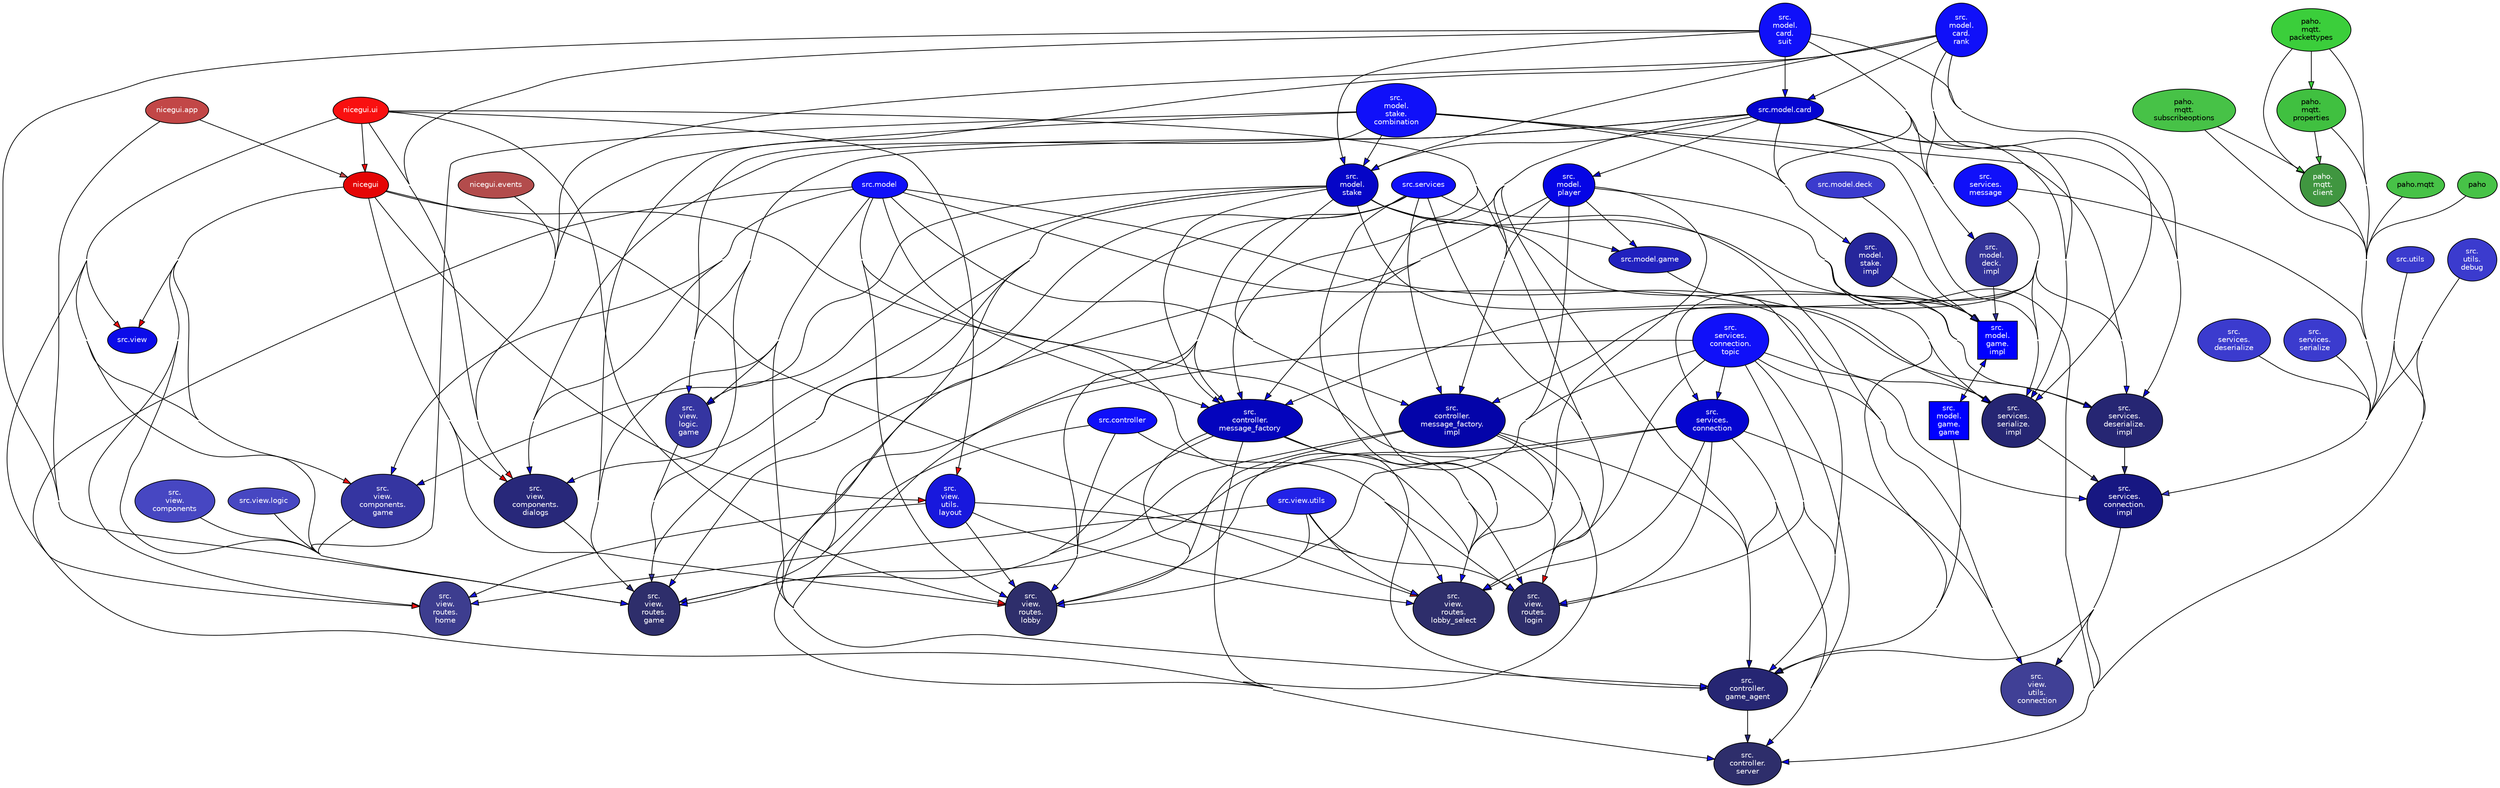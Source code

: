 digraph G {
    concentrate = true;

    rankdir = TB;
    node [style=filled,fillcolor="#ffffff",fontcolor="#000000",fontname=Helvetica,fontsize=10];

    nicegui [fillcolor="#e50505",fontcolor="#ffffff"];
    nicegui_app [fillcolor="#c24747",fontcolor="#ffffff",label="nicegui.app"];
    nicegui_events [fillcolor="#b34c4c",fontcolor="#ffffff",label="nicegui.events"];
    nicegui_ui [fillcolor="#f91010",fontcolor="#ffffff",label="nicegui.ui"];
    paho [fillcolor="#47c247"];
    paho_mqtt [fillcolor="#47c247",label="paho.mqtt"];
    paho_mqtt_client [fillcolor="#409640",fontcolor="#ffffff",label="paho\.\nmqtt\.\nclient"];
    paho_mqtt_packettypes [fillcolor="#3bce3b",label="paho\.\nmqtt\.\npackettypes"];
    paho_mqtt_properties [fillcolor="#40c040",label="paho\.\nmqtt\.\nproperties"];
    paho_mqtt_subscribeoptions [fillcolor="#47c247",label="paho\.\nmqtt\.\nsubscribeoptions"];
    src_controller [fillcolor="#1010f9",fontcolor="#ffffff",label="src.controller"];
    src_controller_game_agent [fillcolor="#262673",fontcolor="#ffffff",label="src\.\ncontroller\.\ngame_agent"];
    src_controller_message_factory [fillcolor="#0404bd",fontcolor="#ffffff",label="src\.\ncontroller\.\nmessage_factory"];
    src_controller_message_factory_impl [fillcolor="#0404a9",fontcolor="#ffffff",label="src\.\ncontroller\.\nmessage_factory\.\nimpl"];
    src_controller_server [fillcolor="#2e2e6b",fontcolor="#ffffff",label="src\.\ncontroller\.\nserver"];
    src_model [fillcolor="#1010f9",fontcolor="#ffffff",label="src.model"];
    src_model_card [fillcolor="#0505d1",fontcolor="#ffffff",label="src.model.card"];
    src_model_card_rank [fillcolor="#1010f9",fontcolor="#ffffff",label="src\.\nmodel\.\ncard\.\nrank"];
    src_model_card_suit [fillcolor="#1010f9",fontcolor="#ffffff",label="src\.\nmodel\.\ncard\.\nsuit"];
    src_model_deck [fillcolor="#3b3bce",fontcolor="#ffffff",label="src.model.deck"];
    src_model_deck_impl [fillcolor="#333399",fontcolor="#ffffff",label="src\.\nmodel\.\ndeck\.\nimpl"];
    src_model_game [fillcolor="#2121bf",fontcolor="#ffffff",label="src.model.game"];
    src_model_game_game [fillcolor="blue",fontcolor="white",label="src\.\nmodel\.\ngame\.\ngame",shape="box"];
    src_model_game_impl [fillcolor="blue",fontcolor="white",label="src\.\nmodel\.\ngame\.\nimpl",shape="box"];
    src_model_player [fillcolor="#0505e5",fontcolor="#ffffff",label="src\.\nmodel\.\nplayer"];
    src_model_stake [fillcolor="#0505c7",fontcolor="#ffffff",label="src\.\nmodel\.\nstake"];
    src_model_stake_combination [fillcolor="#1010f9",fontcolor="#ffffff",label="src\.\nmodel\.\nstake\.\ncombination"];
    src_model_stake_impl [fillcolor="#26269b",fontcolor="#ffffff",label="src\.\nmodel\.\nstake\.\nimpl"];
    src_services [fillcolor="#1010f9",fontcolor="#ffffff",label="src.services"];
    src_services_connection [fillcolor="#0505d1",fontcolor="#ffffff",label="src\.\nservices\.\nconnection"];
    src_services_connection_impl [fillcolor="#171782",fontcolor="#ffffff",label="src\.\nservices\.\nconnection\.\nimpl"];
    src_services_connection_topic [fillcolor="#1010f9",fontcolor="#ffffff",label="src\.\nservices\.\nconnection\.\ntopic"];
    src_services_deserialize [fillcolor="#3b3bce",fontcolor="#ffffff",label="src\.\nservices\.\ndeserialize"];
    src_services_deserialize_impl [fillcolor="#262673",fontcolor="#ffffff",label="src\.\nservices\.\ndeserialize\.\nimpl"];
    src_services_message [fillcolor="#1010f9",fontcolor="#ffffff",label="src\.\nservices\.\nmessage"];
    src_services_serialize [fillcolor="#3b3bce",fontcolor="#ffffff",label="src\.\nservices\.\nserialize"];
    src_services_serialize_impl [fillcolor="#262673",fontcolor="#ffffff",label="src\.\nservices\.\nserialize\.\nimpl"];
    src_utils [fillcolor="#3b3bce",fontcolor="#ffffff",label="src.utils"];
    src_utils_debug [fillcolor="#3b3bce",fontcolor="#ffffff",label="src\.\nutils\.\ndebug"];
    src_view [fillcolor="#0c0ce9",fontcolor="#ffffff",label="src.view"];
    src_view_components [fillcolor="#4747c2",fontcolor="#ffffff",label="src\.\nview\.\ncomponents"];
    src_view_components_dialogs [fillcolor="#28287a",fontcolor="#ffffff",label="src\.\nview\.\ncomponents\.\ndialogs"];
    src_view_components_game [fillcolor="#3535a1",fontcolor="#ffffff",label="src\.\nview\.\ncomponents\.\ngame"];
    src_view_logic [fillcolor="#4747c2",fontcolor="#ffffff",label="src.view.logic"];
    src_view_logic_game [fillcolor="#3535a1",fontcolor="#ffffff",label="src\.\nview\.\nlogic\.\ngame"];
    src_view_routes_game [fillcolor="#2e2e6b",fontcolor="#ffffff",label="src\.\nview\.\nroutes\.\ngame"];
    src_view_routes_home [fillcolor="#3d3d8f",fontcolor="#ffffff",label="src\.\nview\.\nroutes\.\nhome"];
    src_view_routes_lobby [fillcolor="#2e2e6b",fontcolor="#ffffff",label="src\.\nview\.\nroutes\.\nlobby"];
    src_view_routes_lobby_select [fillcolor="#2e2e6b",fontcolor="#ffffff",label="src\.\nview\.\nroutes\.\nlobby_select"];
    src_view_routes_login [fillcolor="#2e2e6b",fontcolor="#ffffff",label="src\.\nview\.\nroutes\.\nlogin"];
    src_view_utils [fillcolor="#2222e7",fontcolor="#ffffff",label="src.view.utils"];
    src_view_utils_connection [fillcolor="#404096",fontcolor="#ffffff",label="src\.\nview\.\nutils\.\nconnection"];
    src_view_utils_layout [fillcolor="#1818dd",fontcolor="#ffffff",label="src\.\nview\.\nutils\.\nlayout"];
    nicegui -> src_view [fillcolor="#e50505",minlen="2"];
    nicegui -> src_view_components_dialogs [fillcolor="#e50505",minlen="4"];
    nicegui -> src_view_components_game [fillcolor="#e50505",minlen="4"];
    nicegui -> src_view_routes_game [fillcolor="#e50505",minlen="4"];
    nicegui -> src_view_routes_home [fillcolor="#e50505",minlen="4"];
    nicegui -> src_view_routes_lobby [fillcolor="#e50505",minlen="4"];
    nicegui -> src_view_routes_lobby_select [fillcolor="#e50505",minlen="4"];
    nicegui -> src_view_routes_login [fillcolor="#e50505",minlen="4"];
    nicegui -> src_view_utils_layout [fillcolor="#e50505",minlen="4"];
    nicegui_app -> nicegui [fillcolor="#c24747"];
    nicegui_app -> src_view_routes_game [fillcolor="#c24747",minlen="4"];
    nicegui_events -> src_view_components_dialogs [fillcolor="#b34c4c",minlen="4"];
    nicegui_ui -> nicegui [fillcolor="#f91010"];
    nicegui_ui -> src_view [fillcolor="#f91010",minlen="2"];
    nicegui_ui -> src_view_components_dialogs [fillcolor="#f91010",minlen="4"];
    nicegui_ui -> src_view_components_game [fillcolor="#f91010",minlen="4"];
    nicegui_ui -> src_view_routes_game [fillcolor="#f91010",minlen="4"];
    nicegui_ui -> src_view_routes_home [fillcolor="#f91010",minlen="4"];
    nicegui_ui -> src_view_routes_lobby [fillcolor="#f91010",minlen="4"];
    nicegui_ui -> src_view_routes_lobby_select [fillcolor="#f91010",minlen="4"];
    nicegui_ui -> src_view_routes_login [fillcolor="#f91010",minlen="4"];
    nicegui_ui -> src_view_utils_layout [fillcolor="#f91010",minlen="4"];
    paho -> src_services_connection_impl [fillcolor="#47c247",minlen="4"];
    paho_mqtt -> src_services_connection_impl [fillcolor="#47c247",minlen="4"];
    paho_mqtt_client -> src_services_connection_impl [fillcolor="#409640",minlen="4"];
    paho_mqtt_packettypes -> paho_mqtt_client [fillcolor="#3bce3b",weight="2"];
    paho_mqtt_packettypes -> paho_mqtt_properties [fillcolor="#3bce3b",weight="2"];
    paho_mqtt_packettypes -> src_services_connection_impl [fillcolor="#3bce3b",minlen="4"];
    paho_mqtt_properties -> paho_mqtt_client [fillcolor="#40c040",weight="2"];
    paho_mqtt_properties -> src_services_connection_impl [fillcolor="#40c040",minlen="4"];
    paho_mqtt_subscribeoptions -> paho_mqtt_client [fillcolor="#47c247",weight="2"];
    paho_mqtt_subscribeoptions -> src_services_connection_impl [fillcolor="#47c247",minlen="4"];
    src_controller -> src_view_routes_game [fillcolor="#1010f9",minlen="3"];
    src_controller -> src_view_routes_lobby [fillcolor="#1010f9",minlen="3"];
    src_controller -> src_view_routes_lobby_select [fillcolor="#1010f9",minlen="3"];
    src_controller -> src_view_routes_login [fillcolor="#1010f9",minlen="3"];
    src_controller_game_agent -> src_controller_server [fillcolor="#262673",weight="2"];
    src_controller_message_factory -> src_controller_game_agent [fillcolor="#0404bd",weight="2"];
    src_controller_message_factory -> src_controller_server [fillcolor="#0404bd",weight="2"];
    src_controller_message_factory -> src_view_routes_game [fillcolor="#0404bd",minlen="3"];
    src_controller_message_factory -> src_view_routes_lobby [fillcolor="#0404bd",minlen="3"];
    src_controller_message_factory -> src_view_routes_lobby_select [fillcolor="#0404bd",minlen="3"];
    src_controller_message_factory -> src_view_routes_login [fillcolor="#0404bd",minlen="3"];
    src_controller_message_factory_impl -> src_controller_game_agent [fillcolor="#0404a9",minlen="2",weight="2"];
    src_controller_message_factory_impl -> src_controller_server [fillcolor="#0404a9",minlen="2",weight="2"];
    src_controller_message_factory_impl -> src_view_routes_game [fillcolor="#0404a9",minlen="3"];
    src_controller_message_factory_impl -> src_view_routes_lobby [fillcolor="#0404a9",minlen="3"];
    src_controller_message_factory_impl -> src_view_routes_lobby_select [fillcolor="#0404a9",minlen="3"];
    src_controller_message_factory_impl -> src_view_routes_login [fillcolor="#0404a9",minlen="3"];
    src_model -> src_controller_game_agent [fillcolor="#1010f9",minlen="2"];
    src_model -> src_controller_message_factory [fillcolor="#1010f9",minlen="2"];
    src_model -> src_controller_message_factory_impl [fillcolor="#1010f9",minlen="3"];
    src_model -> src_controller_server [fillcolor="#1010f9",minlen="2"];
    src_model -> src_services_deserialize_impl [fillcolor="#1010f9",minlen="3"];
    src_model -> src_services_serialize_impl [fillcolor="#1010f9",minlen="3"];
    src_model -> src_view_components_dialogs [fillcolor="#1010f9",minlen="3"];
    src_model -> src_view_components_game [fillcolor="#1010f9",minlen="3"];
    src_model -> src_view_logic_game [fillcolor="#1010f9",minlen="3"];
    src_model -> src_view_routes_game [fillcolor="#1010f9",minlen="3"];
    src_model -> src_view_routes_lobby [fillcolor="#1010f9",minlen="3"];
    src_model -> src_view_routes_lobby_select [fillcolor="#1010f9",minlen="3"];
    src_model_card -> src_controller_game_agent [fillcolor="#0505d1",minlen="2"];
    src_model_card -> src_controller_message_factory [fillcolor="#0505d1",minlen="2"];
    src_model_card -> src_controller_message_factory_impl [fillcolor="#0505d1",minlen="3"];
    src_model_card -> src_model_deck_impl [fillcolor="#0505d1",minlen="2",weight="2"];
    src_model_card -> src_model_player [fillcolor="#0505d1",weight="2"];
    src_model_card -> src_model_stake [fillcolor="#0505d1",weight="2"];
    src_model_card -> src_model_stake_impl [fillcolor="#0505d1",minlen="2",weight="2"];
    src_model_card -> src_services_deserialize_impl [fillcolor="#0505d1",minlen="3"];
    src_model_card -> src_services_serialize_impl [fillcolor="#0505d1",minlen="3"];
    src_model_card -> src_view_components_dialogs [fillcolor="#0505d1",minlen="3"];
    src_model_card -> src_view_logic_game [fillcolor="#0505d1",minlen="3"];
    src_model_card -> src_view_routes_game [fillcolor="#0505d1",minlen="3"];
    src_model_card_rank -> src_model_card [fillcolor="#1010f9",weight="3"];
    src_model_card_rank -> src_model_deck_impl [fillcolor="#1010f9",minlen="2",weight="2"];
    src_model_card_rank -> src_model_stake [fillcolor="#1010f9",minlen="2",weight="2"];
    src_model_card_rank -> src_services_deserialize_impl [fillcolor="#1010f9",minlen="3"];
    src_model_card_rank -> src_services_serialize_impl [fillcolor="#1010f9",minlen="3"];
    src_model_card_rank -> src_view_components_dialogs [fillcolor="#1010f9",minlen="3"];
    src_model_card_rank -> src_view_routes_game [fillcolor="#1010f9",minlen="3"];
    src_model_card_suit -> src_model_card [fillcolor="#1010f9",weight="3"];
    src_model_card_suit -> src_model_deck_impl [fillcolor="#1010f9",minlen="2",weight="2"];
    src_model_card_suit -> src_model_stake [fillcolor="#1010f9",minlen="2",weight="2"];
    src_model_card_suit -> src_model_stake_impl [fillcolor="#1010f9",minlen="2",weight="2"];
    src_model_card_suit -> src_services_deserialize_impl [fillcolor="#1010f9",minlen="3"];
    src_model_card_suit -> src_services_serialize_impl [fillcolor="#1010f9",minlen="3"];
    src_model_card_suit -> src_view_components_dialogs [fillcolor="#1010f9",minlen="3"];
    src_model_card_suit -> src_view_routes_game [fillcolor="#1010f9",minlen="3"];
    src_model_deck -> src_model_game_impl [fillcolor="#3b3bce",minlen="2",weight="2"];
    src_model_deck_impl -> src_model_game_impl [fillcolor="#333399",weight="3"];
    src_model_game -> src_controller_game_agent [fillcolor="#2121bf",minlen="2"];
    src_model_game_game -> src_controller_game_agent [fillcolor="blue",minlen="3"];
    src_model_game_game -> src_model_game_impl [fillcolor="blue",weight="3"];
    src_model_game_impl -> src_model_game_game [fillcolor="blue",weight="3"];
    src_model_player -> src_controller_game_agent [fillcolor="#0505e5",minlen="2"];
    src_model_player -> src_controller_message_factory [fillcolor="#0505e5",minlen="2"];
    src_model_player -> src_controller_message_factory_impl [fillcolor="#0505e5",minlen="3"];
    src_model_player -> src_controller_server [fillcolor="#0505e5",minlen="2"];
    src_model_player -> src_model_game [fillcolor="#0505e5",weight="2"];
    src_model_player -> src_model_game_impl [fillcolor="#0505e5",minlen="2",weight="2"];
    src_model_player -> src_services_deserialize_impl [fillcolor="#0505e5",minlen="3"];
    src_model_player -> src_services_serialize_impl [fillcolor="#0505e5",minlen="3"];
    src_model_player -> src_view_routes_game [fillcolor="#0505e5",minlen="3"];
    src_model_player -> src_view_routes_lobby [fillcolor="#0505e5",minlen="3"];
    src_model_player -> src_view_routes_lobby_select [fillcolor="#0505e5",minlen="3"];
    src_model_stake -> src_controller_game_agent [fillcolor="#0505c7",minlen="2"];
    src_model_stake -> src_controller_message_factory [fillcolor="#0505c7",minlen="2"];
    src_model_stake -> src_controller_message_factory_impl [fillcolor="#0505c7",minlen="3"];
    src_model_stake -> src_model_game [fillcolor="#0505c7",weight="2"];
    src_model_stake -> src_model_game_impl [fillcolor="#0505c7",minlen="2",weight="2"];
    src_model_stake -> src_services_deserialize_impl [fillcolor="#0505c7",minlen="3"];
    src_model_stake -> src_services_serialize_impl [fillcolor="#0505c7",minlen="3"];
    src_model_stake -> src_view_components_dialogs [fillcolor="#0505c7",minlen="3"];
    src_model_stake -> src_view_components_game [fillcolor="#0505c7",minlen="3"];
    src_model_stake -> src_view_logic_game [fillcolor="#0505c7",minlen="3"];
    src_model_stake -> src_view_routes_game [fillcolor="#0505c7",minlen="3"];
    src_model_stake_combination -> src_model_stake [fillcolor="#1010f9",weight="3"];
    src_model_stake_combination -> src_model_stake_impl [fillcolor="#1010f9",weight="3"];
    src_model_stake_combination -> src_services_deserialize_impl [fillcolor="#1010f9",minlen="3"];
    src_model_stake_combination -> src_services_serialize_impl [fillcolor="#1010f9",minlen="3"];
    src_model_stake_combination -> src_view_components_dialogs [fillcolor="#1010f9",minlen="3"];
    src_model_stake_combination -> src_view_logic_game [fillcolor="#1010f9",minlen="3"];
    src_model_stake_combination -> src_view_routes_game [fillcolor="#1010f9",minlen="3"];
    src_model_stake_impl -> src_model_game_impl [fillcolor="#26269b",weight="3"];
    src_services -> src_controller_game_agent [fillcolor="#1010f9",minlen="2"];
    src_services -> src_controller_message_factory [fillcolor="#1010f9",minlen="2"];
    src_services -> src_controller_message_factory_impl [fillcolor="#1010f9",minlen="3"];
    src_services -> src_controller_server [fillcolor="#1010f9",minlen="2"];
    src_services -> src_view_routes_game [fillcolor="#1010f9",minlen="3"];
    src_services -> src_view_routes_lobby [fillcolor="#1010f9",minlen="3"];
    src_services -> src_view_routes_lobby_select [fillcolor="#1010f9",minlen="3"];
    src_services -> src_view_routes_login [fillcolor="#1010f9",minlen="3"];
    src_services -> src_view_utils_connection [fillcolor="#1010f9",minlen="3"];
    src_services_connection -> src_controller_game_agent [fillcolor="#0505d1",minlen="2"];
    src_services_connection -> src_controller_server [fillcolor="#0505d1",minlen="2"];
    src_services_connection -> src_view_routes_game [fillcolor="#0505d1",minlen="3"];
    src_services_connection -> src_view_routes_lobby [fillcolor="#0505d1",minlen="3"];
    src_services_connection -> src_view_routes_lobby_select [fillcolor="#0505d1",minlen="3"];
    src_services_connection -> src_view_routes_login [fillcolor="#0505d1",minlen="3"];
    src_services_connection -> src_view_utils_connection [fillcolor="#0505d1",minlen="3"];
    src_services_connection_impl -> src_controller_game_agent [fillcolor="#171782",minlen="3"];
    src_services_connection_impl -> src_controller_server [fillcolor="#171782",minlen="3"];
    src_services_connection_impl -> src_view_utils_connection [fillcolor="#171782",minlen="3"];
    src_services_connection_topic -> src_controller_game_agent [fillcolor="#1010f9",minlen="3"];
    src_services_connection_topic -> src_controller_server [fillcolor="#1010f9",minlen="3"];
    src_services_connection_topic -> src_services_connection [fillcolor="#1010f9",weight="3"];
    src_services_connection_topic -> src_services_connection_impl [fillcolor="#1010f9",weight="3"];
    src_services_connection_topic -> src_view_routes_game [fillcolor="#1010f9",minlen="3"];
    src_services_connection_topic -> src_view_routes_lobby [fillcolor="#1010f9",minlen="3"];
    src_services_connection_topic -> src_view_routes_lobby_select [fillcolor="#1010f9",minlen="3"];
    src_services_connection_topic -> src_view_routes_login [fillcolor="#1010f9",minlen="3"];
    src_services_connection_topic -> src_view_utils_connection [fillcolor="#1010f9",minlen="3"];
    src_services_deserialize -> src_services_connection_impl [fillcolor="#3b3bce",minlen="2",weight="2"];
    src_services_deserialize_impl -> src_services_connection_impl [fillcolor="#262673",weight="3"];
    src_services_message -> src_controller_message_factory [fillcolor="#1010f9",minlen="2"];
    src_services_message -> src_controller_message_factory_impl [fillcolor="#1010f9",minlen="3"];
    src_services_message -> src_services_connection [fillcolor="#1010f9",weight="2"];
    src_services_message -> src_services_connection_impl [fillcolor="#1010f9",minlen="2",weight="2"];
    src_services_message -> src_services_deserialize_impl [fillcolor="#1010f9",minlen="2",weight="2"];
    src_services_message -> src_services_serialize_impl [fillcolor="#1010f9",minlen="2",weight="2"];
    src_services_serialize -> src_services_connection_impl [fillcolor="#3b3bce",minlen="2",weight="2"];
    src_services_serialize_impl -> src_services_connection_impl [fillcolor="#262673",weight="3"];
    src_utils -> src_controller_server [fillcolor="#3b3bce",minlen="2"];
    src_utils -> src_services_connection_impl [fillcolor="#3b3bce",minlen="3"];
    src_utils_debug -> src_controller_server [fillcolor="#3b3bce",minlen="2"];
    src_utils_debug -> src_services_connection_impl [fillcolor="#3b3bce",minlen="3"];
    src_view_components -> src_view_routes_game [fillcolor="#4747c2",minlen="2",weight="2"];
    src_view_components_dialogs -> src_view_routes_game [fillcolor="#28287a",minlen="2",weight="2"];
    src_view_components_game -> src_view_routes_game [fillcolor="#3535a1",weight="3"];
    src_view_logic -> src_view_routes_game [fillcolor="#4747c2",minlen="2",weight="2"];
    src_view_logic_game -> src_view_routes_game [fillcolor="#3535a1",weight="3"];
    src_view_utils -> src_view_routes_home [fillcolor="#2222e7",minlen="2",weight="2"];
    src_view_utils -> src_view_routes_lobby [fillcolor="#2222e7",minlen="2",weight="2"];
    src_view_utils -> src_view_routes_lobby_select [fillcolor="#2222e7",minlen="2",weight="2"];
    src_view_utils -> src_view_routes_login [fillcolor="#2222e7",minlen="2",weight="2"];
    src_view_utils_layout -> src_view_routes_home [fillcolor="#1818dd",minlen="2",weight="2"];
    src_view_utils_layout -> src_view_routes_lobby [fillcolor="#1818dd",minlen="2",weight="2"];
    src_view_utils_layout -> src_view_routes_lobby_select [fillcolor="#1818dd",minlen="2",weight="2"];
    src_view_utils_layout -> src_view_routes_login [fillcolor="#1818dd",minlen="2",weight="2"];
}
